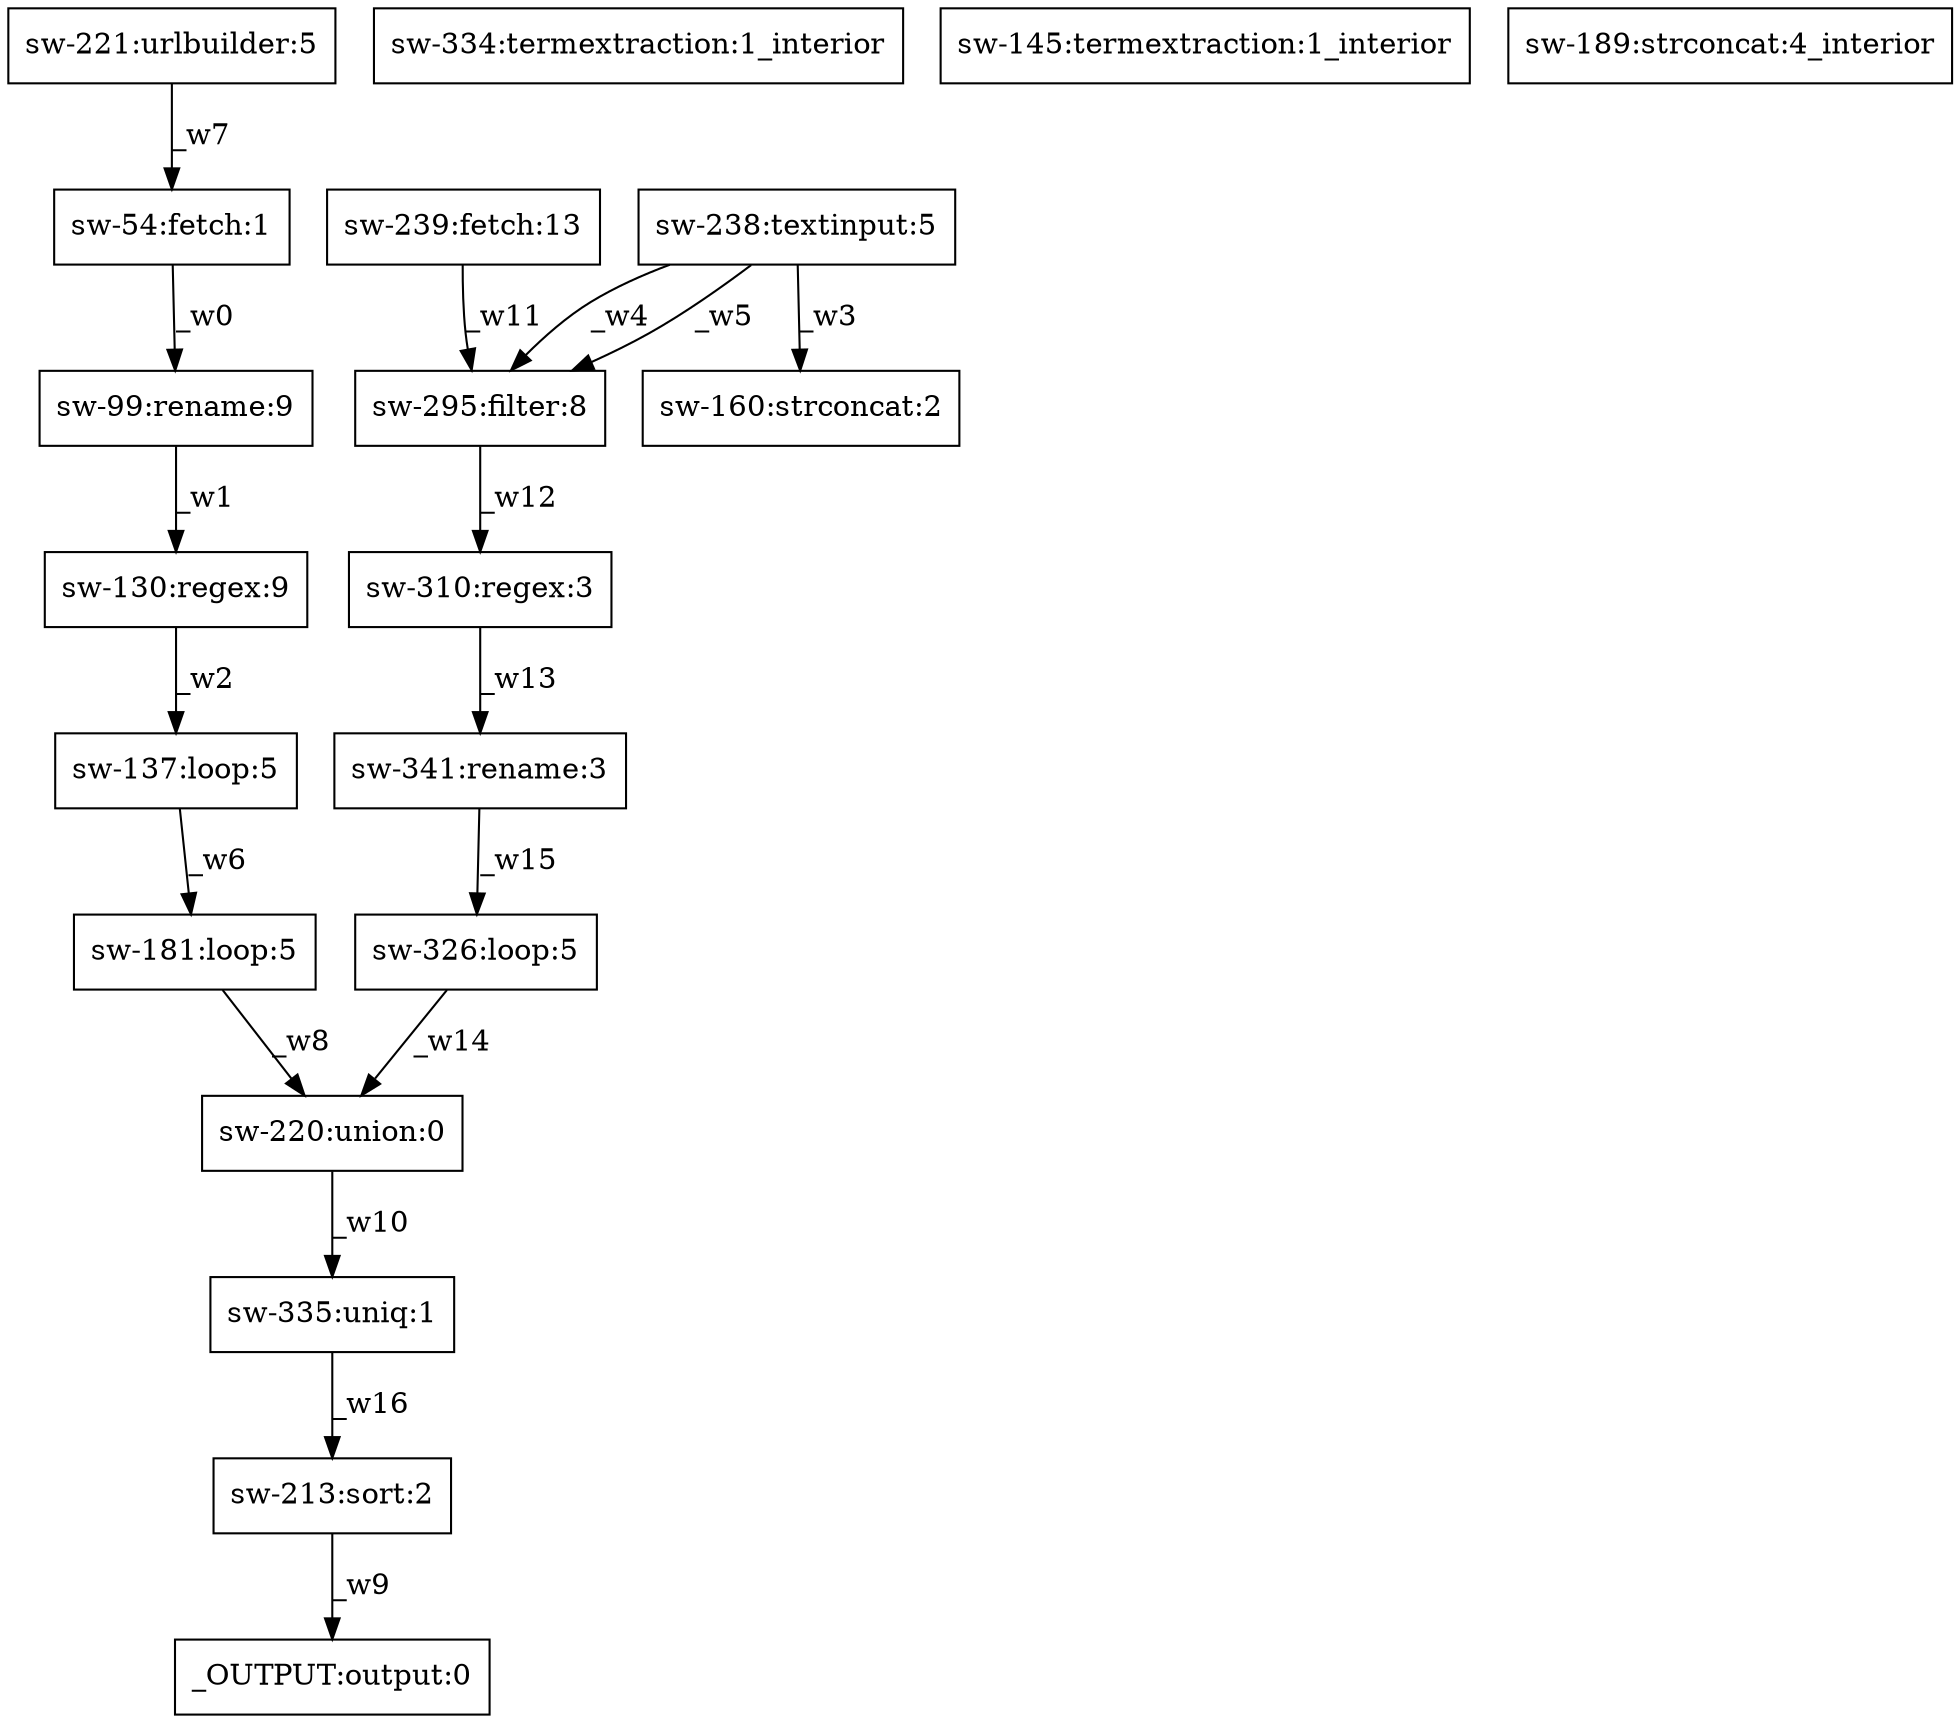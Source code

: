 digraph test1 { node [shape=box] "sw-341" [label="sw-341:rename:3"];"sw-137" [label="sw-137:loop:5"];"_OUTPUT" [label="_OUTPUT:output:0"];"sw-130" [label="sw-130:regex:9"];"sw-160" [label="sw-160:strconcat:2"];"sw-326" [label="sw-326:loop:5"];"sw-54" [label="sw-54:fetch:1"];"sw-181" [label="sw-181:loop:5"];"sw-213" [label="sw-213:sort:2"];"sw-239" [label="sw-239:fetch:13"];"sw-310" [label="sw-310:regex:3"];"sw-335" [label="sw-335:uniq:1"];"sw-220" [label="sw-220:union:0"];"sw-334" [label="sw-334:termextraction:1_interior"];"sw-238" [label="sw-238:textinput:5"];"sw-145" [label="sw-145:termextraction:1_interior"];"sw-99" [label="sw-99:rename:9"];"sw-221" [label="sw-221:urlbuilder:5"];"sw-189" [label="sw-189:strconcat:4_interior"];"sw-295" [label="sw-295:filter:8"];"sw-54" -> "sw-99" [label="_w0"];"sw-99" -> "sw-130" [label="_w1"];"sw-130" -> "sw-137" [label="_w2"];"sw-238" -> "sw-160" [label="_w3"];"sw-238" -> "sw-295" [label="_w4"];"sw-238" -> "sw-295" [label="_w5"];"sw-137" -> "sw-181" [label="_w6"];"sw-221" -> "sw-54" [label="_w7"];"sw-181" -> "sw-220" [label="_w8"];"sw-213" -> "_OUTPUT" [label="_w9"];"sw-220" -> "sw-335" [label="_w10"];"sw-239" -> "sw-295" [label="_w11"];"sw-295" -> "sw-310" [label="_w12"];"sw-310" -> "sw-341" [label="_w13"];"sw-326" -> "sw-220" [label="_w14"];"sw-341" -> "sw-326" [label="_w15"];"sw-335" -> "sw-213" [label="_w16"];}